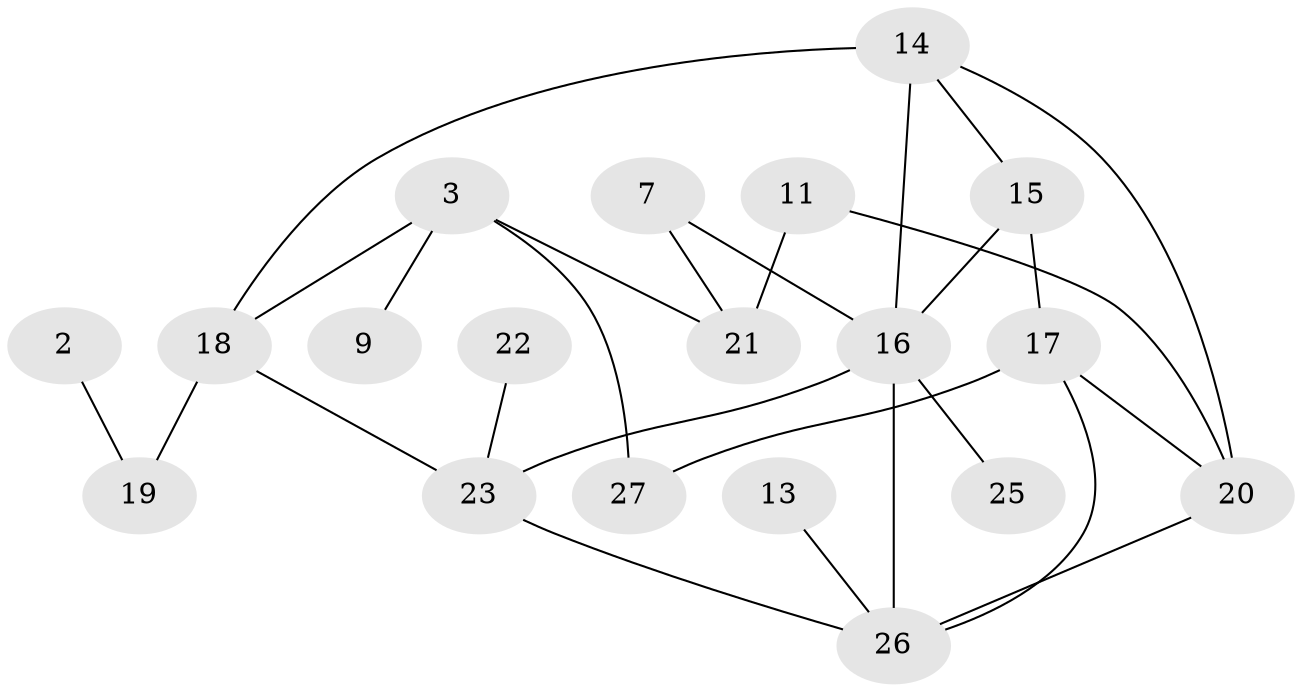 // original degree distribution, {0: 0.14814814814814814, 1: 0.24074074074074073, 3: 0.2037037037037037, 5: 0.037037037037037035, 4: 0.12962962962962962, 2: 0.2222222222222222, 8: 0.018518518518518517}
// Generated by graph-tools (version 1.1) at 2025/00/03/09/25 03:00:47]
// undirected, 19 vertices, 27 edges
graph export_dot {
graph [start="1"]
  node [color=gray90,style=filled];
  2;
  3;
  7;
  9;
  11;
  13;
  14;
  15;
  16;
  17;
  18;
  19;
  20;
  21;
  22;
  23;
  25;
  26;
  27;
  2 -- 19 [weight=1.0];
  3 -- 9 [weight=1.0];
  3 -- 18 [weight=1.0];
  3 -- 21 [weight=1.0];
  3 -- 27 [weight=1.0];
  7 -- 16 [weight=1.0];
  7 -- 21 [weight=1.0];
  11 -- 20 [weight=1.0];
  11 -- 21 [weight=1.0];
  13 -- 26 [weight=1.0];
  14 -- 15 [weight=1.0];
  14 -- 16 [weight=1.0];
  14 -- 18 [weight=2.0];
  14 -- 20 [weight=1.0];
  15 -- 16 [weight=1.0];
  15 -- 17 [weight=1.0];
  16 -- 23 [weight=2.0];
  16 -- 25 [weight=2.0];
  16 -- 26 [weight=1.0];
  17 -- 20 [weight=1.0];
  17 -- 26 [weight=1.0];
  17 -- 27 [weight=1.0];
  18 -- 19 [weight=1.0];
  18 -- 23 [weight=1.0];
  20 -- 26 [weight=1.0];
  22 -- 23 [weight=2.0];
  23 -- 26 [weight=1.0];
}
